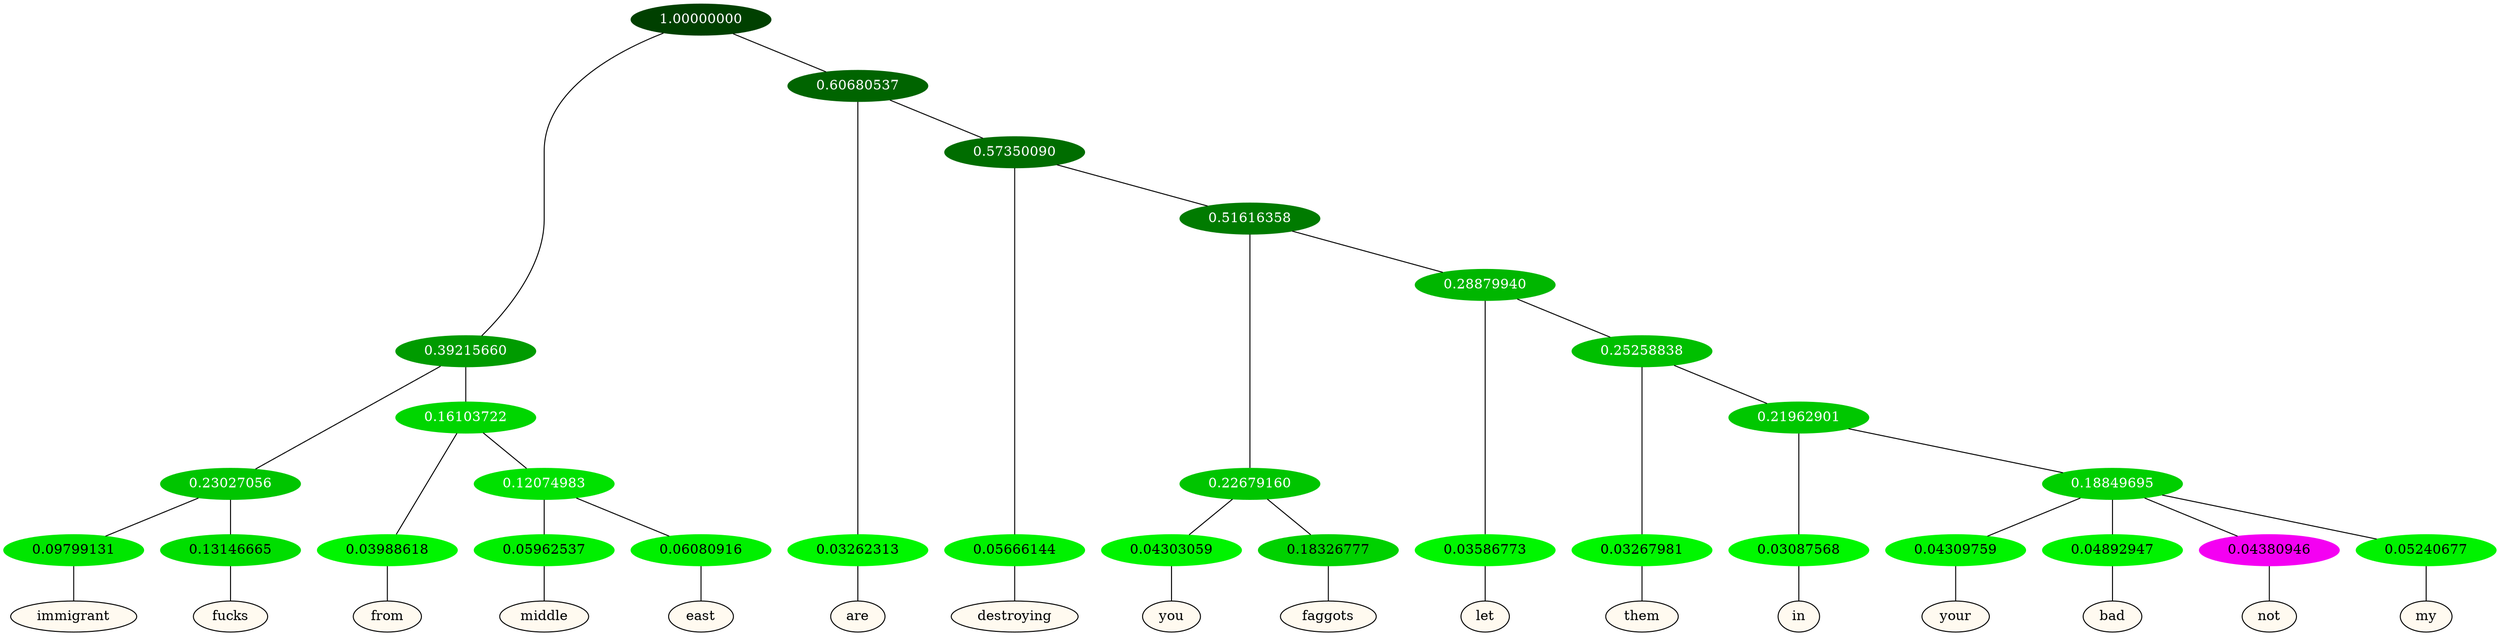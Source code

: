 graph {
	node [format=png height=0.15 nodesep=0.001 ordering=out overlap=prism overlap_scaling=0.01 ranksep=0.001 ratio=0.2 style=filled width=0.15]
	{
		rank=same
		a_w_7 [label=immigrant color=black fillcolor=floralwhite style="filled,solid"]
		a_w_8 [label=fucks color=black fillcolor=floralwhite style="filled,solid"]
		a_w_9 [label=from color=black fillcolor=floralwhite style="filled,solid"]
		a_w_13 [label=middle color=black fillcolor=floralwhite style="filled,solid"]
		a_w_14 [label=east color=black fillcolor=floralwhite style="filled,solid"]
		a_w_5 [label=are color=black fillcolor=floralwhite style="filled,solid"]
		a_w_11 [label=destroying color=black fillcolor=floralwhite style="filled,solid"]
		a_w_17 [label=you color=black fillcolor=floralwhite style="filled,solid"]
		a_w_18 [label=faggots color=black fillcolor=floralwhite style="filled,solid"]
		a_w_19 [label=let color=black fillcolor=floralwhite style="filled,solid"]
		a_w_21 [label=them color=black fillcolor=floralwhite style="filled,solid"]
		a_w_23 [label=in color=black fillcolor=floralwhite style="filled,solid"]
		a_w_25 [label=your color=black fillcolor=floralwhite style="filled,solid"]
		a_w_26 [label=bad color=black fillcolor=floralwhite style="filled,solid"]
		a_w_27 [label=not color=black fillcolor=floralwhite style="filled,solid"]
		a_w_28 [label=my color=black fillcolor=floralwhite style="filled,solid"]
	}
	a_n_7 -- a_w_7
	a_n_8 -- a_w_8
	a_n_9 -- a_w_9
	a_n_13 -- a_w_13
	a_n_14 -- a_w_14
	a_n_5 -- a_w_5
	a_n_11 -- a_w_11
	a_n_17 -- a_w_17
	a_n_18 -- a_w_18
	a_n_19 -- a_w_19
	a_n_21 -- a_w_21
	a_n_23 -- a_w_23
	a_n_25 -- a_w_25
	a_n_26 -- a_w_26
	a_n_27 -- a_w_27
	a_n_28 -- a_w_28
	{
		rank=same
		a_n_7 [label=0.09799131 color="0.334 1.000 0.902" fontcolor=black]
		a_n_8 [label=0.13146665 color="0.334 1.000 0.869" fontcolor=black]
		a_n_9 [label=0.03988618 color="0.334 1.000 0.960" fontcolor=black]
		a_n_13 [label=0.05962537 color="0.334 1.000 0.940" fontcolor=black]
		a_n_14 [label=0.06080916 color="0.334 1.000 0.939" fontcolor=black]
		a_n_5 [label=0.03262313 color="0.334 1.000 0.967" fontcolor=black]
		a_n_11 [label=0.05666144 color="0.334 1.000 0.943" fontcolor=black]
		a_n_17 [label=0.04303059 color="0.334 1.000 0.957" fontcolor=black]
		a_n_18 [label=0.18326777 color="0.334 1.000 0.817" fontcolor=black]
		a_n_19 [label=0.03586773 color="0.334 1.000 0.964" fontcolor=black]
		a_n_21 [label=0.03267981 color="0.334 1.000 0.967" fontcolor=black]
		a_n_23 [label=0.03087568 color="0.334 1.000 0.969" fontcolor=black]
		a_n_25 [label=0.04309759 color="0.334 1.000 0.957" fontcolor=black]
		a_n_26 [label=0.04892947 color="0.334 1.000 0.951" fontcolor=black]
		a_n_27 [label=0.04380946 color="0.835 1.000 0.956" fontcolor=black]
		a_n_28 [label=0.05240677 color="0.334 1.000 0.948" fontcolor=black]
	}
	a_n_0 [label=1.00000000 color="0.334 1.000 0.250" fontcolor=grey99]
	a_n_1 [label=0.39215660 color="0.334 1.000 0.608" fontcolor=grey99]
	a_n_0 -- a_n_1
	a_n_2 [label=0.60680537 color="0.334 1.000 0.393" fontcolor=grey99]
	a_n_0 -- a_n_2
	a_n_3 [label=0.23027056 color="0.334 1.000 0.770" fontcolor=grey99]
	a_n_1 -- a_n_3
	a_n_4 [label=0.16103722 color="0.334 1.000 0.839" fontcolor=grey99]
	a_n_1 -- a_n_4
	a_n_2 -- a_n_5
	a_n_6 [label=0.57350090 color="0.334 1.000 0.426" fontcolor=grey99]
	a_n_2 -- a_n_6
	a_n_3 -- a_n_7
	a_n_3 -- a_n_8
	a_n_4 -- a_n_9
	a_n_10 [label=0.12074983 color="0.334 1.000 0.879" fontcolor=grey99]
	a_n_4 -- a_n_10
	a_n_6 -- a_n_11
	a_n_12 [label=0.51616358 color="0.334 1.000 0.484" fontcolor=grey99]
	a_n_6 -- a_n_12
	a_n_10 -- a_n_13
	a_n_10 -- a_n_14
	a_n_15 [label=0.22679160 color="0.334 1.000 0.773" fontcolor=grey99]
	a_n_12 -- a_n_15
	a_n_16 [label=0.28879940 color="0.334 1.000 0.711" fontcolor=grey99]
	a_n_12 -- a_n_16
	a_n_15 -- a_n_17
	a_n_15 -- a_n_18
	a_n_16 -- a_n_19
	a_n_20 [label=0.25258838 color="0.334 1.000 0.747" fontcolor=grey99]
	a_n_16 -- a_n_20
	a_n_20 -- a_n_21
	a_n_22 [label=0.21962901 color="0.334 1.000 0.780" fontcolor=grey99]
	a_n_20 -- a_n_22
	a_n_22 -- a_n_23
	a_n_24 [label=0.18849695 color="0.334 1.000 0.812" fontcolor=grey99]
	a_n_22 -- a_n_24
	a_n_24 -- a_n_25
	a_n_24 -- a_n_26
	a_n_24 -- a_n_27
	a_n_24 -- a_n_28
}
